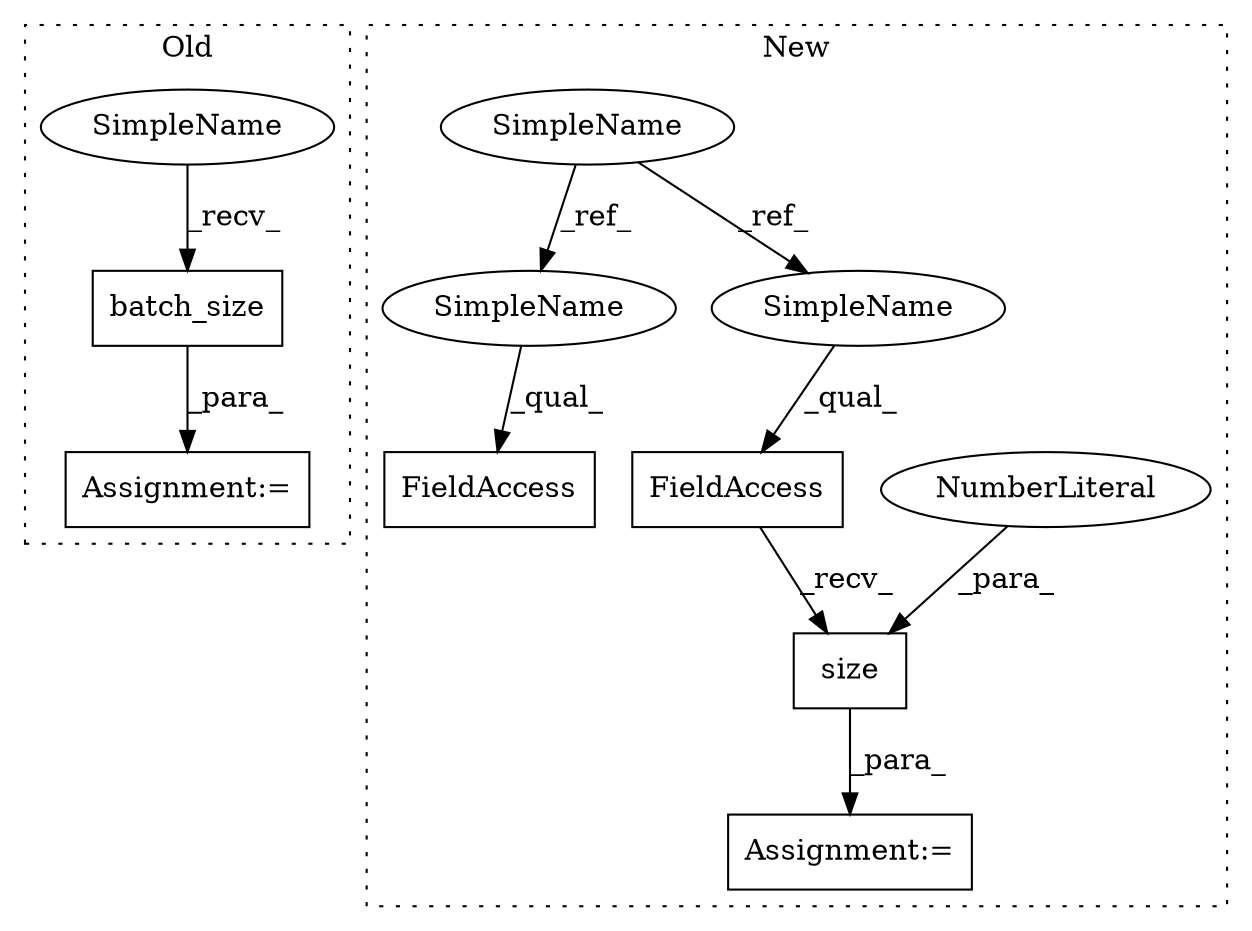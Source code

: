 digraph G {
subgraph cluster0 {
1 [label="batch_size" a="32" s="3513" l="12" shape="box"];
7 [label="Assignment:=" a="7" s="3491" l="1" shape="box"];
11 [label="SimpleName" a="42" s="3508" l="4" shape="ellipse"];
label = "Old";
style="dotted";
}
subgraph cluster1 {
2 [label="size" a="32" s="3674,3680" l="5,1" shape="box"];
3 [label="FieldAccess" a="22" s="3652" l="21" shape="box"];
4 [label="NumberLiteral" a="34" s="3679" l="1" shape="ellipse"];
5 [label="SimpleName" a="42" s="3477" l="4" shape="ellipse"];
6 [label="FieldAccess" a="22" s="3848" l="21" shape="box"];
8 [label="Assignment:=" a="7" s="3636" l="1" shape="box"];
9 [label="SimpleName" a="42" s="3848" l="4" shape="ellipse"];
10 [label="SimpleName" a="42" s="3652" l="4" shape="ellipse"];
label = "New";
style="dotted";
}
1 -> 7 [label="_para_"];
2 -> 8 [label="_para_"];
3 -> 2 [label="_recv_"];
4 -> 2 [label="_para_"];
5 -> 10 [label="_ref_"];
5 -> 9 [label="_ref_"];
9 -> 6 [label="_qual_"];
10 -> 3 [label="_qual_"];
11 -> 1 [label="_recv_"];
}